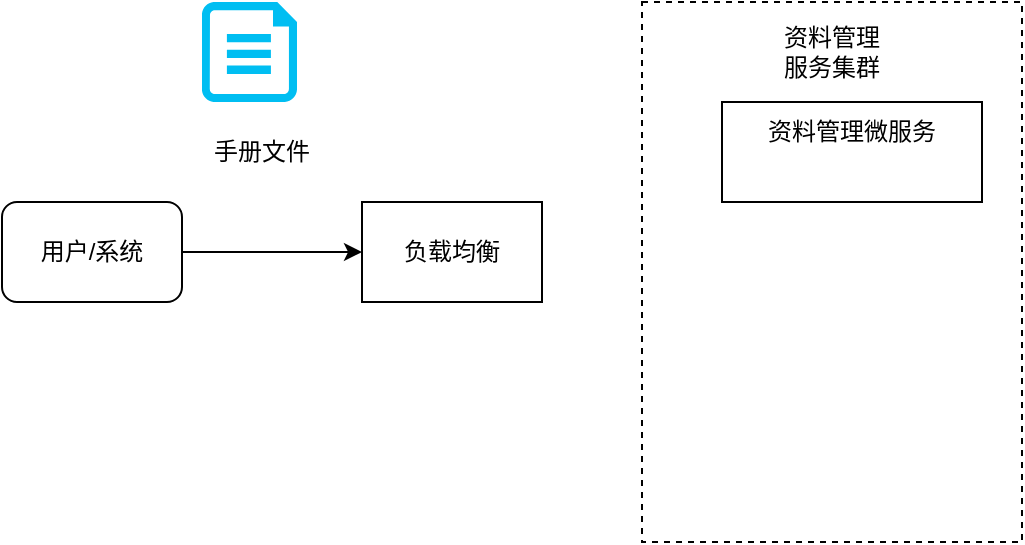 <mxfile version="20.8.13" type="github">
  <diagram name="第 1 页" id="lXjAn0b42ie3BU2o3VOK">
    <mxGraphModel dx="724" dy="395" grid="1" gridSize="10" guides="1" tooltips="1" connect="1" arrows="1" fold="1" page="1" pageScale="1" pageWidth="827" pageHeight="1169" math="0" shadow="0">
      <root>
        <mxCell id="0" />
        <mxCell id="1" parent="0" />
        <mxCell id="8SEkOSAJCDnNiKlcCs8w-1" value="负载均衡" style="rounded=0;whiteSpace=wrap;html=1;" vertex="1" parent="1">
          <mxGeometry x="260" y="250" width="90" height="50" as="geometry" />
        </mxCell>
        <mxCell id="8SEkOSAJCDnNiKlcCs8w-3" style="edgeStyle=orthogonalEdgeStyle;rounded=0;orthogonalLoop=1;jettySize=auto;html=1;" edge="1" parent="1" source="8SEkOSAJCDnNiKlcCs8w-2" target="8SEkOSAJCDnNiKlcCs8w-1">
          <mxGeometry relative="1" as="geometry" />
        </mxCell>
        <mxCell id="8SEkOSAJCDnNiKlcCs8w-2" value="用户/系统" style="rounded=1;whiteSpace=wrap;html=1;" vertex="1" parent="1">
          <mxGeometry x="80" y="250" width="90" height="50" as="geometry" />
        </mxCell>
        <mxCell id="8SEkOSAJCDnNiKlcCs8w-4" value="手册文件" style="text;html=1;strokeColor=none;fillColor=none;align=center;verticalAlign=middle;whiteSpace=wrap;rounded=0;" vertex="1" parent="1">
          <mxGeometry x="180" y="210" width="60" height="30" as="geometry" />
        </mxCell>
        <mxCell id="8SEkOSAJCDnNiKlcCs8w-6" value="" style="verticalLabelPosition=bottom;html=1;verticalAlign=top;align=center;strokeColor=none;fillColor=#00BEF2;shape=mxgraph.azure.cloud_services_configuration_file;pointerEvents=1;" vertex="1" parent="1">
          <mxGeometry x="180" y="150" width="47.5" height="50" as="geometry" />
        </mxCell>
        <mxCell id="8SEkOSAJCDnNiKlcCs8w-7" value="" style="rounded=0;whiteSpace=wrap;html=1;dashed=1;" vertex="1" parent="1">
          <mxGeometry x="400" y="150" width="190" height="270" as="geometry" />
        </mxCell>
        <mxCell id="8SEkOSAJCDnNiKlcCs8w-8" value="资料管理服务集群" style="text;html=1;strokeColor=none;fillColor=none;align=center;verticalAlign=middle;whiteSpace=wrap;rounded=0;" vertex="1" parent="1">
          <mxGeometry x="465" y="160" width="60" height="30" as="geometry" />
        </mxCell>
        <mxCell id="8SEkOSAJCDnNiKlcCs8w-9" value="" style="rounded=0;whiteSpace=wrap;html=1;" vertex="1" parent="1">
          <mxGeometry x="440" y="200" width="130" height="50" as="geometry" />
        </mxCell>
        <mxCell id="8SEkOSAJCDnNiKlcCs8w-10" value="资料管理微服务" style="text;html=1;strokeColor=none;fillColor=none;align=center;verticalAlign=middle;whiteSpace=wrap;rounded=0;" vertex="1" parent="1">
          <mxGeometry x="455" y="200" width="100" height="30" as="geometry" />
        </mxCell>
      </root>
    </mxGraphModel>
  </diagram>
</mxfile>
